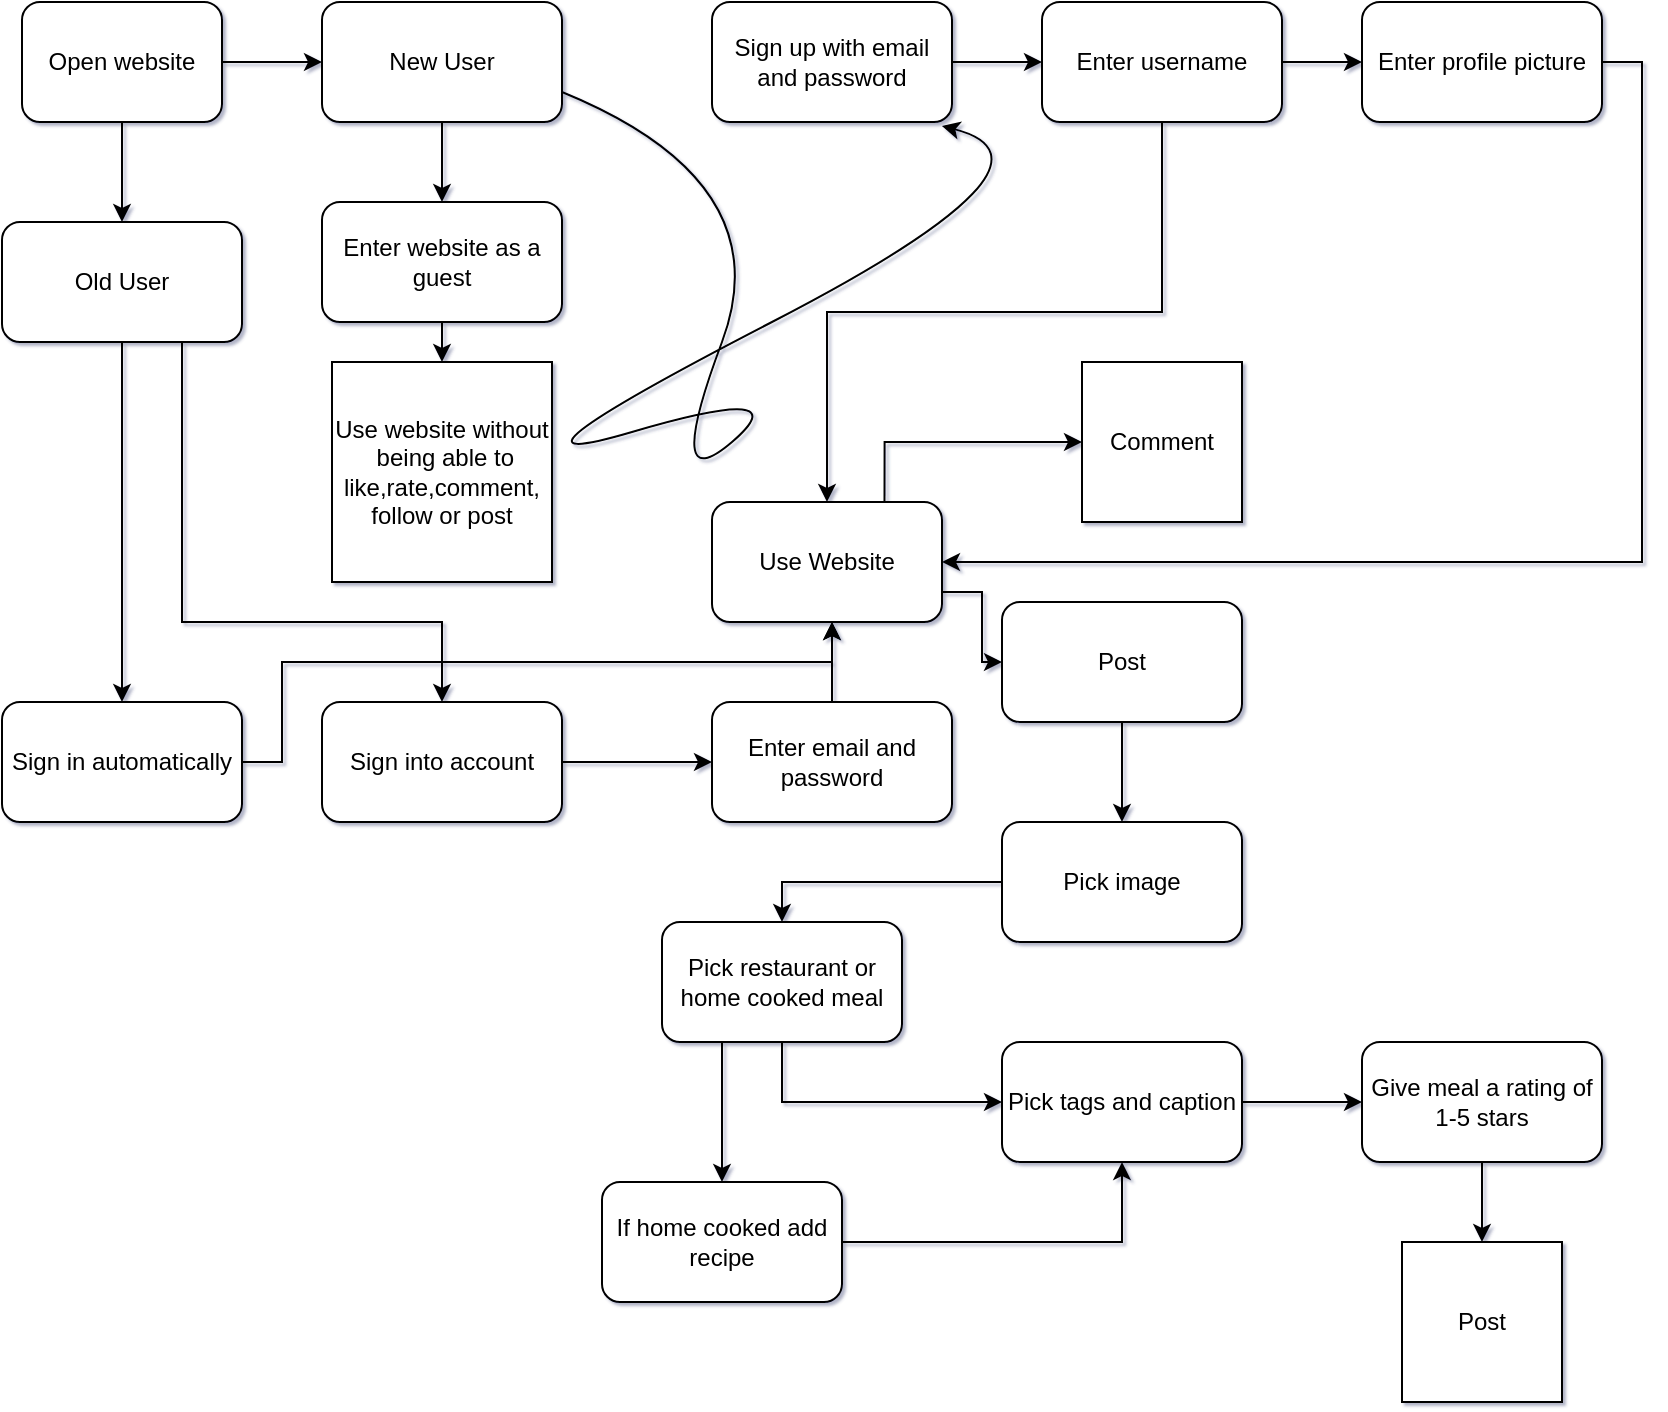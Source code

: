 <mxfile version="10.9.4" type="github"><diagram id="2xsL0AK_YZk6mKO3pM_I" name="Page-1"><mxGraphModel dx="872" dy="516" grid="1" gridSize="10" guides="1" tooltips="1" connect="1" arrows="1" fold="1" page="1" pageScale="1" pageWidth="850" pageHeight="1100" background="none" math="0" shadow="1"><root><mxCell id="0"/><mxCell id="1" parent="0"/><mxCell id="YDuxpUbCNExyV_PZfvCa-6" style="edgeStyle=orthogonalEdgeStyle;rounded=0;orthogonalLoop=1;jettySize=auto;html=1;" parent="1" source="YDuxpUbCNExyV_PZfvCa-1" edge="1"><mxGeometry relative="1" as="geometry"><mxPoint x="170" y="50" as="targetPoint"/></mxGeometry></mxCell><mxCell id="YDuxpUbCNExyV_PZfvCa-29" style="edgeStyle=orthogonalEdgeStyle;rounded=0;orthogonalLoop=1;jettySize=auto;html=1;exitX=0.5;exitY=1;exitDx=0;exitDy=0;entryX=0.5;entryY=0;entryDx=0;entryDy=0;" parent="1" source="YDuxpUbCNExyV_PZfvCa-1" target="YDuxpUbCNExyV_PZfvCa-31" edge="1"><mxGeometry relative="1" as="geometry"><mxPoint x="70" y="360" as="targetPoint"/></mxGeometry></mxCell><mxCell id="YDuxpUbCNExyV_PZfvCa-1" value="Open website" style="rounded=1;whiteSpace=wrap;html=1;" parent="1" vertex="1"><mxGeometry x="20" y="20" width="100" height="60" as="geometry"/></mxCell><mxCell id="YDuxpUbCNExyV_PZfvCa-11" style="edgeStyle=orthogonalEdgeStyle;rounded=0;orthogonalLoop=1;jettySize=auto;html=1;exitX=1;exitY=0.5;exitDx=0;exitDy=0;" parent="1" source="YDuxpUbCNExyV_PZfvCa-3" target="YDuxpUbCNExyV_PZfvCa-12" edge="1"><mxGeometry relative="1" as="geometry"><mxPoint x="540" y="50" as="targetPoint"/></mxGeometry></mxCell><mxCell id="YDuxpUbCNExyV_PZfvCa-3" value="Sign up with email and password" style="rounded=1;whiteSpace=wrap;html=1;" parent="1" vertex="1"><mxGeometry x="365" y="20" width="120" height="60" as="geometry"/></mxCell><mxCell id="YDuxpUbCNExyV_PZfvCa-20" style="edgeStyle=orthogonalEdgeStyle;rounded=0;orthogonalLoop=1;jettySize=auto;html=1;exitX=0.5;exitY=1;exitDx=0;exitDy=0;" parent="1" source="YDuxpUbCNExyV_PZfvCa-7" edge="1"><mxGeometry relative="1" as="geometry"><mxPoint x="230" y="120" as="targetPoint"/></mxGeometry></mxCell><mxCell id="YDuxpUbCNExyV_PZfvCa-7" value="New User" style="rounded=1;whiteSpace=wrap;html=1;" parent="1" vertex="1"><mxGeometry x="170" y="20" width="120" height="60" as="geometry"/></mxCell><mxCell id="2SQCwwYL-VFIjEEj3DQX-5" style="edgeStyle=orthogonalEdgeStyle;rounded=0;orthogonalLoop=1;jettySize=auto;html=1;exitX=1;exitY=0.75;exitDx=0;exitDy=0;entryX=0;entryY=0.5;entryDx=0;entryDy=0;" edge="1" parent="1" source="YDuxpUbCNExyV_PZfvCa-10" target="2SQCwwYL-VFIjEEj3DQX-4"><mxGeometry relative="1" as="geometry"/></mxCell><mxCell id="2SQCwwYL-VFIjEEj3DQX-9" style="edgeStyle=orthogonalEdgeStyle;rounded=0;orthogonalLoop=1;jettySize=auto;html=1;exitX=0.75;exitY=0;exitDx=0;exitDy=0;entryX=0;entryY=0.5;entryDx=0;entryDy=0;" edge="1" parent="1" source="YDuxpUbCNExyV_PZfvCa-10" target="2SQCwwYL-VFIjEEj3DQX-7"><mxGeometry relative="1" as="geometry"/></mxCell><mxCell id="YDuxpUbCNExyV_PZfvCa-10" value="Use Website" style="rounded=1;whiteSpace=wrap;html=1;" parent="1" vertex="1"><mxGeometry x="365" y="270" width="115" height="60" as="geometry"/></mxCell><mxCell id="YDuxpUbCNExyV_PZfvCa-18" style="edgeStyle=orthogonalEdgeStyle;rounded=0;orthogonalLoop=1;jettySize=auto;html=1;exitX=1;exitY=0.5;exitDx=0;exitDy=0;" parent="1" source="YDuxpUbCNExyV_PZfvCa-12" target="YDuxpUbCNExyV_PZfvCa-14" edge="1"><mxGeometry relative="1" as="geometry"/></mxCell><mxCell id="YDuxpUbCNExyV_PZfvCa-19" style="edgeStyle=orthogonalEdgeStyle;rounded=0;orthogonalLoop=1;jettySize=auto;html=1;exitX=0.5;exitY=1;exitDx=0;exitDy=0;" parent="1" source="YDuxpUbCNExyV_PZfvCa-12" target="YDuxpUbCNExyV_PZfvCa-10" edge="1"><mxGeometry relative="1" as="geometry"/></mxCell><mxCell id="YDuxpUbCNExyV_PZfvCa-12" value="Enter username" style="rounded=1;whiteSpace=wrap;html=1;" parent="1" vertex="1"><mxGeometry x="530" y="20" width="120" height="60" as="geometry"/></mxCell><mxCell id="YDuxpUbCNExyV_PZfvCa-27" style="edgeStyle=orthogonalEdgeStyle;rounded=0;orthogonalLoop=1;jettySize=auto;html=1;exitX=1;exitY=0.5;exitDx=0;exitDy=0;entryX=1;entryY=0.5;entryDx=0;entryDy=0;" parent="1" source="YDuxpUbCNExyV_PZfvCa-14" target="YDuxpUbCNExyV_PZfvCa-10" edge="1"><mxGeometry relative="1" as="geometry"><mxPoint x="550" y="190" as="targetPoint"/><Array as="points"><mxPoint x="830" y="50"/><mxPoint x="830" y="300"/></Array></mxGeometry></mxCell><mxCell id="YDuxpUbCNExyV_PZfvCa-14" value="Enter profile picture" style="rounded=1;whiteSpace=wrap;html=1;" parent="1" vertex="1"><mxGeometry x="690" y="20" width="120" height="60" as="geometry"/></mxCell><mxCell id="YDuxpUbCNExyV_PZfvCa-23" style="edgeStyle=orthogonalEdgeStyle;rounded=0;orthogonalLoop=1;jettySize=auto;html=1;exitX=0.5;exitY=1;exitDx=0;exitDy=0;entryX=0.5;entryY=0;entryDx=0;entryDy=0;" parent="1" source="YDuxpUbCNExyV_PZfvCa-21" target="YDuxpUbCNExyV_PZfvCa-22" edge="1"><mxGeometry relative="1" as="geometry"/></mxCell><mxCell id="YDuxpUbCNExyV_PZfvCa-21" value="Enter website as a guest" style="rounded=1;whiteSpace=wrap;html=1;" parent="1" vertex="1"><mxGeometry x="170" y="120" width="120" height="60" as="geometry"/></mxCell><mxCell id="YDuxpUbCNExyV_PZfvCa-22" value="Use website without&lt;br&gt;&amp;nbsp;being able to like,rate,comment,&lt;br&gt;follow or post" style="whiteSpace=wrap;html=1;aspect=fixed;" parent="1" vertex="1"><mxGeometry x="175" y="200" width="110" height="110" as="geometry"/></mxCell><mxCell id="YDuxpUbCNExyV_PZfvCa-36" style="edgeStyle=orthogonalEdgeStyle;rounded=0;orthogonalLoop=1;jettySize=auto;html=1;entryX=0.5;entryY=0;entryDx=0;entryDy=0;" parent="1" source="YDuxpUbCNExyV_PZfvCa-31" target="YDuxpUbCNExyV_PZfvCa-32" edge="1"><mxGeometry relative="1" as="geometry"/></mxCell><mxCell id="YDuxpUbCNExyV_PZfvCa-37" style="edgeStyle=orthogonalEdgeStyle;rounded=0;orthogonalLoop=1;jettySize=auto;html=1;exitX=0.75;exitY=1;exitDx=0;exitDy=0;entryX=0.5;entryY=0;entryDx=0;entryDy=0;" parent="1" source="YDuxpUbCNExyV_PZfvCa-31" target="YDuxpUbCNExyV_PZfvCa-38" edge="1"><mxGeometry relative="1" as="geometry"><mxPoint x="230" y="360" as="targetPoint"/><Array as="points"><mxPoint x="100" y="330"/><mxPoint x="230" y="330"/></Array></mxGeometry></mxCell><mxCell id="YDuxpUbCNExyV_PZfvCa-31" value="Old User" style="rounded=1;whiteSpace=wrap;html=1;" parent="1" vertex="1"><mxGeometry x="10" y="130" width="120" height="60" as="geometry"/></mxCell><mxCell id="YDuxpUbCNExyV_PZfvCa-47" style="edgeStyle=orthogonalEdgeStyle;rounded=0;orthogonalLoop=1;jettySize=auto;html=1;exitX=1;exitY=0.5;exitDx=0;exitDy=0;" parent="1" source="YDuxpUbCNExyV_PZfvCa-32" edge="1"><mxGeometry relative="1" as="geometry"><mxPoint x="425" y="330" as="targetPoint"/><Array as="points"><mxPoint x="150" y="400"/><mxPoint x="150" y="350"/><mxPoint x="425" y="350"/></Array></mxGeometry></mxCell><mxCell id="YDuxpUbCNExyV_PZfvCa-32" value="Sign in automatically" style="rounded=1;whiteSpace=wrap;html=1;" parent="1" vertex="1"><mxGeometry x="10" y="370" width="120" height="60" as="geometry"/></mxCell><mxCell id="YDuxpUbCNExyV_PZfvCa-39" style="edgeStyle=orthogonalEdgeStyle;rounded=0;orthogonalLoop=1;jettySize=auto;html=1;entryX=0;entryY=0.5;entryDx=0;entryDy=0;" parent="1" source="YDuxpUbCNExyV_PZfvCa-38" target="YDuxpUbCNExyV_PZfvCa-40" edge="1"><mxGeometry relative="1" as="geometry"><mxPoint x="340" y="390" as="targetPoint"/><Array as="points"><mxPoint x="300" y="400"/><mxPoint x="300" y="400"/></Array></mxGeometry></mxCell><mxCell id="YDuxpUbCNExyV_PZfvCa-38" value="Sign into account" style="rounded=1;whiteSpace=wrap;html=1;" parent="1" vertex="1"><mxGeometry x="170" y="370" width="120" height="60" as="geometry"/></mxCell><mxCell id="2SQCwwYL-VFIjEEj3DQX-3" style="edgeStyle=orthogonalEdgeStyle;rounded=0;orthogonalLoop=1;jettySize=auto;html=1;exitX=0.5;exitY=0;exitDx=0;exitDy=0;" edge="1" parent="1" source="YDuxpUbCNExyV_PZfvCa-40"><mxGeometry relative="1" as="geometry"><mxPoint x="425" y="330" as="targetPoint"/></mxGeometry></mxCell><mxCell id="YDuxpUbCNExyV_PZfvCa-40" value="Enter email and password" style="rounded=1;whiteSpace=wrap;html=1;" parent="1" vertex="1"><mxGeometry x="365" y="370" width="120" height="60" as="geometry"/></mxCell><mxCell id="2SQCwwYL-VFIjEEj3DQX-18" style="edgeStyle=orthogonalEdgeStyle;rounded=0;orthogonalLoop=1;jettySize=auto;html=1;" edge="1" parent="1" source="2SQCwwYL-VFIjEEj3DQX-4"><mxGeometry relative="1" as="geometry"><mxPoint x="570" y="430" as="targetPoint"/></mxGeometry></mxCell><mxCell id="2SQCwwYL-VFIjEEj3DQX-4" value="Post" style="rounded=1;whiteSpace=wrap;html=1;" vertex="1" parent="1"><mxGeometry x="510" y="320" width="120" height="60" as="geometry"/></mxCell><mxCell id="2SQCwwYL-VFIjEEj3DQX-7" value="Comment" style="whiteSpace=wrap;html=1;aspect=fixed;" vertex="1" parent="1"><mxGeometry x="550" y="200" width="80" height="80" as="geometry"/></mxCell><mxCell id="2SQCwwYL-VFIjEEj3DQX-16" value="" style="curved=1;endArrow=classic;html=1;exitX=1;exitY=0.75;exitDx=0;exitDy=0;entryX=0.958;entryY=1.033;entryDx=0;entryDy=0;entryPerimeter=0;" edge="1" parent="1" source="YDuxpUbCNExyV_PZfvCa-7" target="YDuxpUbCNExyV_PZfvCa-3"><mxGeometry width="50" height="50" relative="1" as="geometry"><mxPoint x="320" y="200" as="sourcePoint"/><mxPoint x="330" y="150" as="targetPoint"/><Array as="points"><mxPoint x="400" y="110"/><mxPoint x="340" y="270"/><mxPoint x="410" y="210"/><mxPoint x="240" y="260"/><mxPoint x="550" y="100"/></Array></mxGeometry></mxCell><mxCell id="2SQCwwYL-VFIjEEj3DQX-22" style="edgeStyle=orthogonalEdgeStyle;rounded=0;orthogonalLoop=1;jettySize=auto;html=1;exitX=0;exitY=0.5;exitDx=0;exitDy=0;entryX=0.5;entryY=0;entryDx=0;entryDy=0;" edge="1" parent="1" source="2SQCwwYL-VFIjEEj3DQX-19" target="2SQCwwYL-VFIjEEj3DQX-23"><mxGeometry relative="1" as="geometry"><mxPoint x="400" y="490" as="targetPoint"/><Array as="points"><mxPoint x="400" y="460"/></Array></mxGeometry></mxCell><mxCell id="2SQCwwYL-VFIjEEj3DQX-19" value="Pick image" style="rounded=1;whiteSpace=wrap;html=1;" vertex="1" parent="1"><mxGeometry x="510" y="430" width="120" height="60" as="geometry"/></mxCell><mxCell id="2SQCwwYL-VFIjEEj3DQX-32" style="edgeStyle=orthogonalEdgeStyle;rounded=0;orthogonalLoop=1;jettySize=auto;html=1;exitX=1;exitY=0.5;exitDx=0;exitDy=0;entryX=0;entryY=0.5;entryDx=0;entryDy=0;" edge="1" parent="1" source="2SQCwwYL-VFIjEEj3DQX-21" target="2SQCwwYL-VFIjEEj3DQX-31"><mxGeometry relative="1" as="geometry"/></mxCell><mxCell id="2SQCwwYL-VFIjEEj3DQX-21" value="Pick tags and caption" style="rounded=1;whiteSpace=wrap;html=1;" vertex="1" parent="1"><mxGeometry x="510" y="540" width="120" height="60" as="geometry"/></mxCell><mxCell id="2SQCwwYL-VFIjEEj3DQX-27" style="edgeStyle=orthogonalEdgeStyle;rounded=0;orthogonalLoop=1;jettySize=auto;html=1;entryX=0;entryY=0.5;entryDx=0;entryDy=0;" edge="1" parent="1" source="2SQCwwYL-VFIjEEj3DQX-23" target="2SQCwwYL-VFIjEEj3DQX-21"><mxGeometry relative="1" as="geometry"><mxPoint x="490" y="560" as="targetPoint"/><Array as="points"><mxPoint x="400" y="570"/></Array></mxGeometry></mxCell><mxCell id="2SQCwwYL-VFIjEEj3DQX-28" style="edgeStyle=orthogonalEdgeStyle;rounded=0;orthogonalLoop=1;jettySize=auto;html=1;exitX=0.25;exitY=1;exitDx=0;exitDy=0;entryX=0.5;entryY=0;entryDx=0;entryDy=0;" edge="1" parent="1" source="2SQCwwYL-VFIjEEj3DQX-23" target="2SQCwwYL-VFIjEEj3DQX-29"><mxGeometry relative="1" as="geometry"><mxPoint x="370" y="610" as="targetPoint"/></mxGeometry></mxCell><mxCell id="2SQCwwYL-VFIjEEj3DQX-23" value="Pick restaurant or home cooked meal" style="rounded=1;whiteSpace=wrap;html=1;" vertex="1" parent="1"><mxGeometry x="340" y="480" width="120" height="60" as="geometry"/></mxCell><mxCell id="2SQCwwYL-VFIjEEj3DQX-30" style="edgeStyle=orthogonalEdgeStyle;rounded=0;orthogonalLoop=1;jettySize=auto;html=1;entryX=0.5;entryY=1;entryDx=0;entryDy=0;" edge="1" parent="1" source="2SQCwwYL-VFIjEEj3DQX-29" target="2SQCwwYL-VFIjEEj3DQX-21"><mxGeometry relative="1" as="geometry"/></mxCell><mxCell id="2SQCwwYL-VFIjEEj3DQX-29" value="If home cooked add recipe" style="rounded=1;whiteSpace=wrap;html=1;" vertex="1" parent="1"><mxGeometry x="310" y="610" width="120" height="60" as="geometry"/></mxCell><mxCell id="2SQCwwYL-VFIjEEj3DQX-33" style="edgeStyle=orthogonalEdgeStyle;rounded=0;orthogonalLoop=1;jettySize=auto;html=1;" edge="1" parent="1" source="2SQCwwYL-VFIjEEj3DQX-31"><mxGeometry relative="1" as="geometry"><mxPoint x="750" y="640" as="targetPoint"/></mxGeometry></mxCell><mxCell id="2SQCwwYL-VFIjEEj3DQX-31" value="Give meal a rating of 1-5 stars" style="rounded=1;whiteSpace=wrap;html=1;" vertex="1" parent="1"><mxGeometry x="690" y="540" width="120" height="60" as="geometry"/></mxCell><mxCell id="2SQCwwYL-VFIjEEj3DQX-35" value="Post" style="whiteSpace=wrap;html=1;aspect=fixed;" vertex="1" parent="1"><mxGeometry x="710" y="640" width="80" height="80" as="geometry"/></mxCell></root></mxGraphModel></diagram></mxfile>